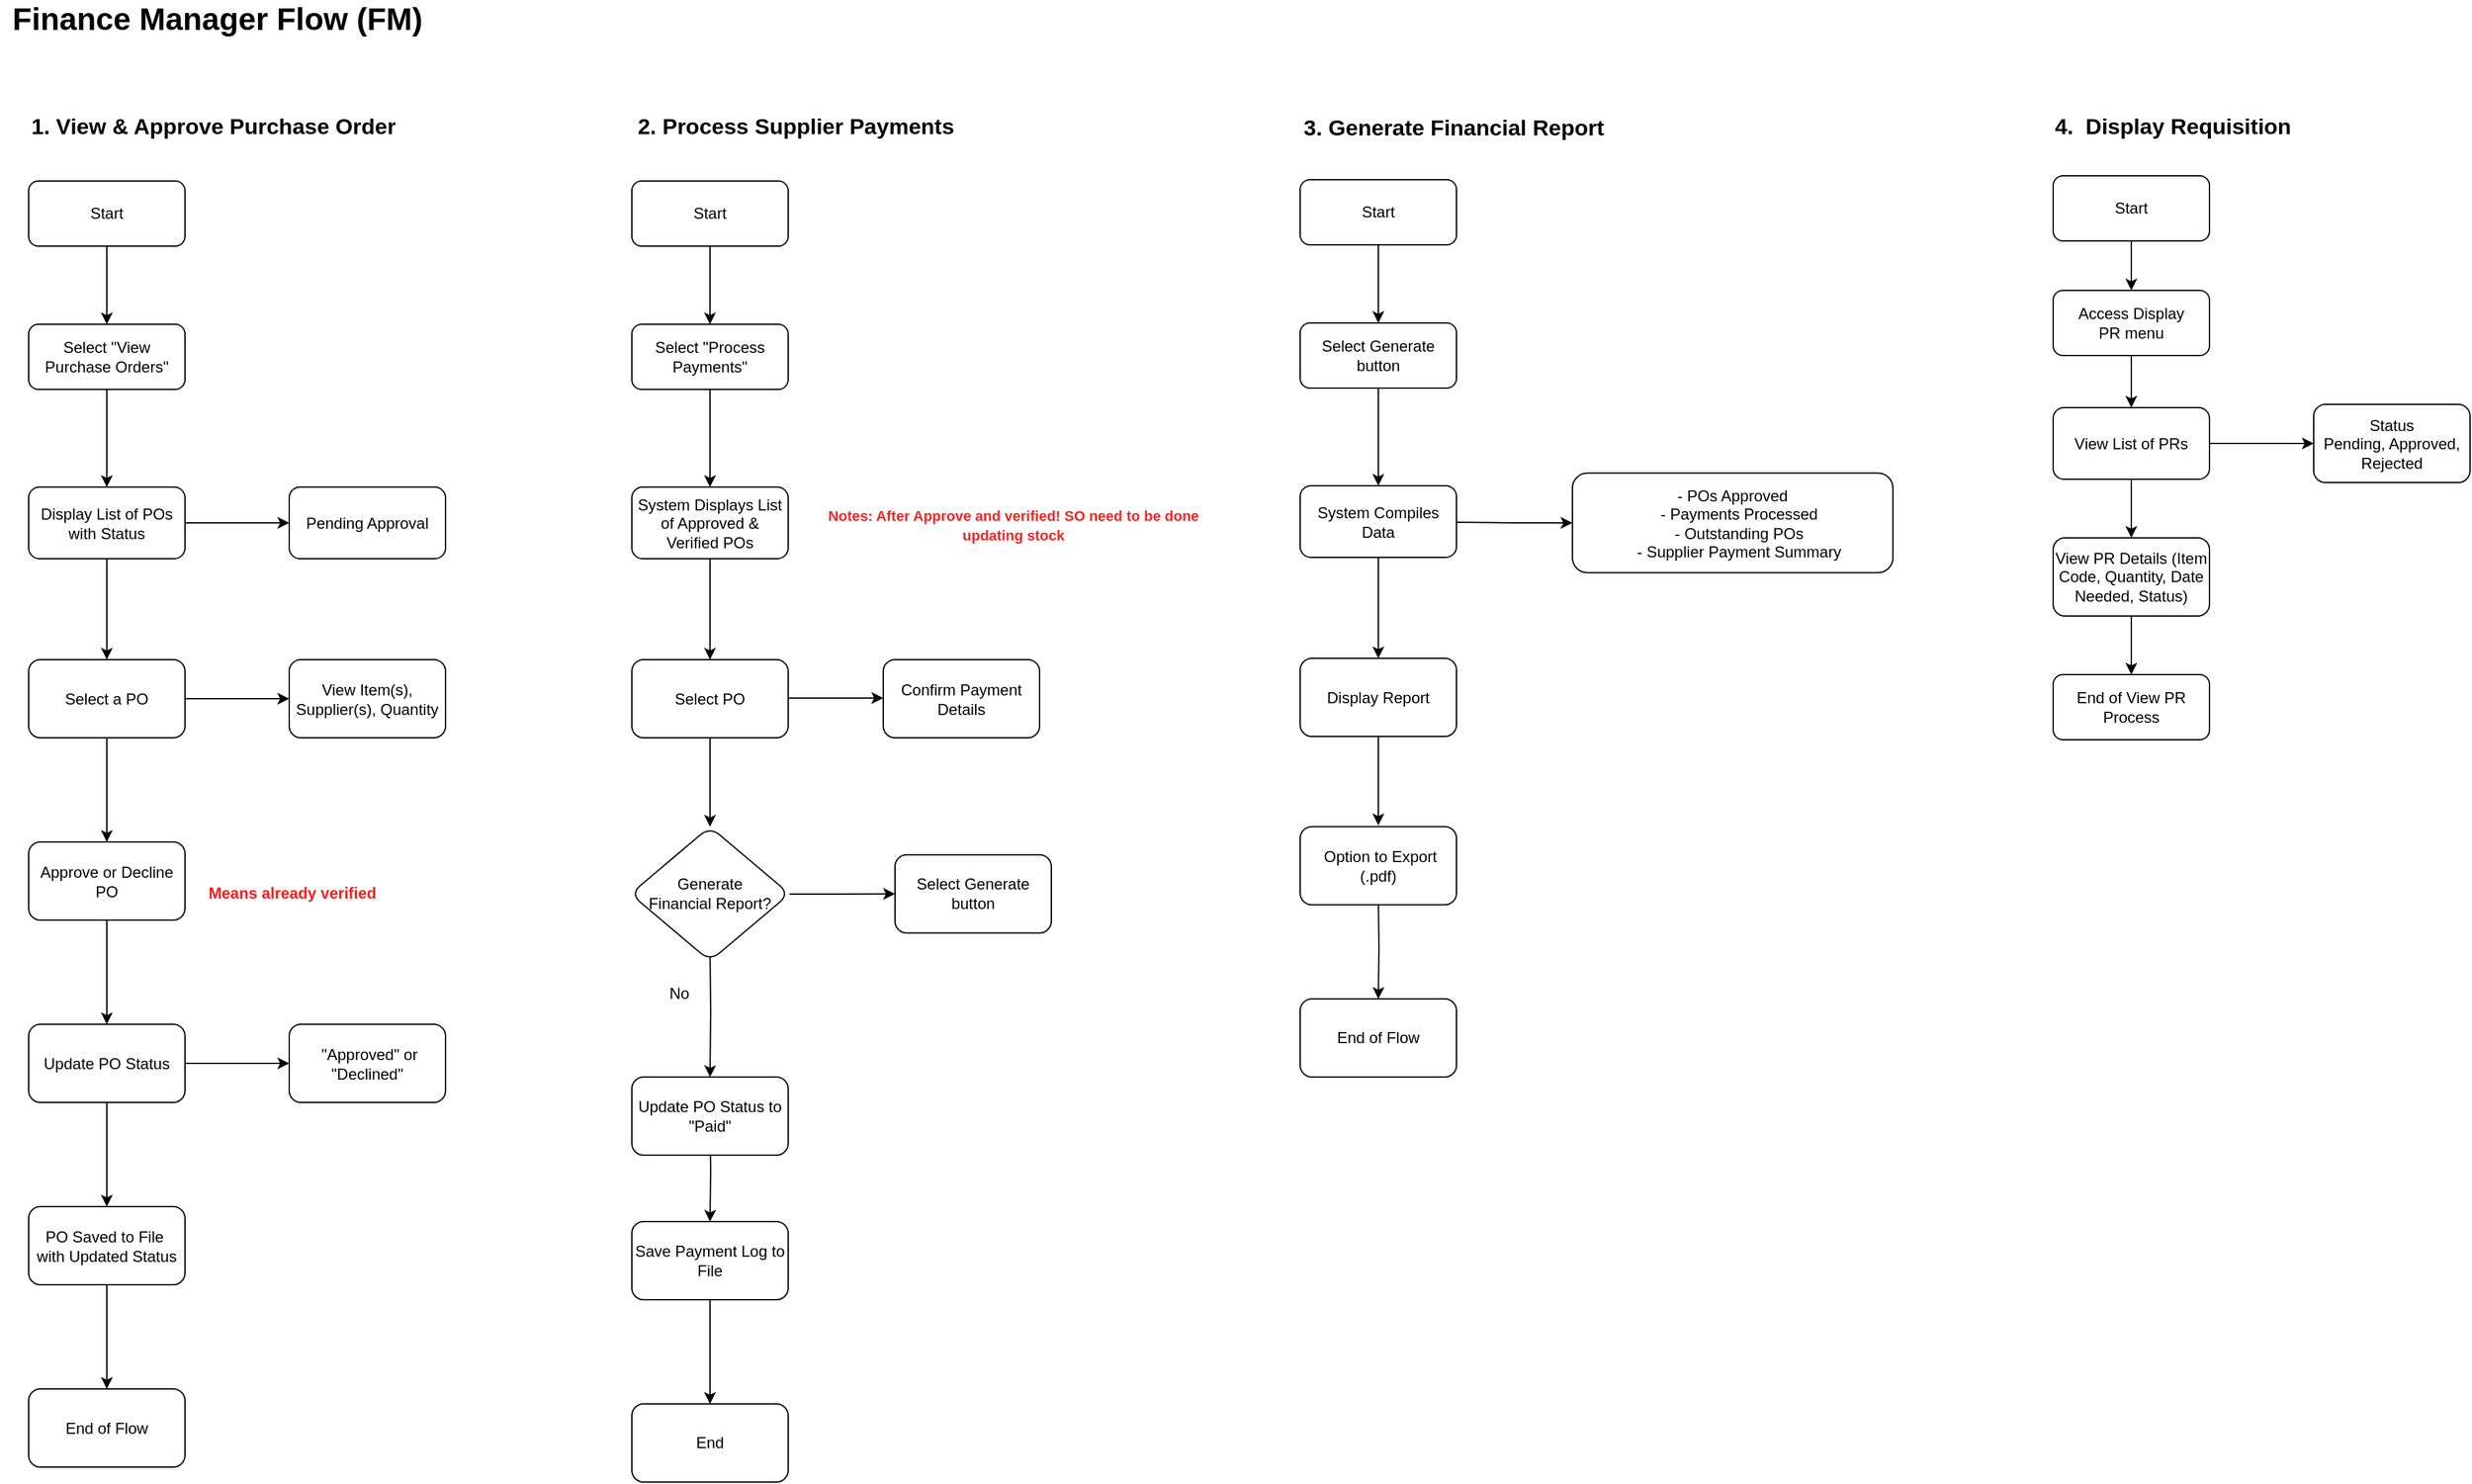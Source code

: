 <mxfile version="26.2.13">
  <diagram id="C5RBs43oDa-KdzZeNtuy" name="Page-1">
    <mxGraphModel dx="2320" dy="1249" grid="1" gridSize="10" guides="1" tooltips="1" connect="1" arrows="1" fold="1" page="1" pageScale="1" pageWidth="827" pageHeight="1169" math="0" shadow="0">
      <root>
        <mxCell id="WIyWlLk6GJQsqaUBKTNV-0" />
        <mxCell id="WIyWlLk6GJQsqaUBKTNV-1" parent="WIyWlLk6GJQsqaUBKTNV-0" />
        <mxCell id="jjTm92XMzpjh0tlSSGX0-0" value="Finance Manager Flow (FM)" style="text;html=1;align=center;verticalAlign=middle;whiteSpace=wrap;rounded=0;fontSize=24;fontStyle=1" parent="WIyWlLk6GJQsqaUBKTNV-1" vertex="1">
          <mxGeometry x="36" y="51" width="334" height="30" as="geometry" />
        </mxCell>
        <mxCell id="jjTm92XMzpjh0tlSSGX0-1" value="1. View &amp;amp; Approve Purchase Order" style="text;html=1;align=center;verticalAlign=middle;whiteSpace=wrap;rounded=0;fontSize=17;fontStyle=1" parent="WIyWlLk6GJQsqaUBKTNV-1" vertex="1">
          <mxGeometry x="50" y="134" width="300" height="30" as="geometry" />
        </mxCell>
        <mxCell id="jjTm92XMzpjh0tlSSGX0-2" value="" style="edgeStyle=orthogonalEdgeStyle;rounded=0;orthogonalLoop=1;jettySize=auto;html=1;" parent="WIyWlLk6GJQsqaUBKTNV-1" source="jjTm92XMzpjh0tlSSGX0-3" target="jjTm92XMzpjh0tlSSGX0-5" edge="1">
          <mxGeometry relative="1" as="geometry" />
        </mxCell>
        <mxCell id="jjTm92XMzpjh0tlSSGX0-3" value="Start" style="rounded=1;whiteSpace=wrap;html=1;" parent="WIyWlLk6GJQsqaUBKTNV-1" vertex="1">
          <mxGeometry x="58" y="190" width="120" height="50" as="geometry" />
        </mxCell>
        <mxCell id="jjTm92XMzpjh0tlSSGX0-4" value="" style="edgeStyle=orthogonalEdgeStyle;rounded=0;orthogonalLoop=1;jettySize=auto;html=1;" parent="WIyWlLk6GJQsqaUBKTNV-1" source="jjTm92XMzpjh0tlSSGX0-5" target="jjTm92XMzpjh0tlSSGX0-8" edge="1">
          <mxGeometry relative="1" as="geometry" />
        </mxCell>
        <mxCell id="jjTm92XMzpjh0tlSSGX0-5" value="Select &quot;View Purchase Orders&quot;" style="whiteSpace=wrap;html=1;rounded=1;" parent="WIyWlLk6GJQsqaUBKTNV-1" vertex="1">
          <mxGeometry x="58" y="300" width="120" height="50" as="geometry" />
        </mxCell>
        <mxCell id="jjTm92XMzpjh0tlSSGX0-6" value="" style="edgeStyle=orthogonalEdgeStyle;rounded=0;orthogonalLoop=1;jettySize=auto;html=1;" parent="WIyWlLk6GJQsqaUBKTNV-1" source="jjTm92XMzpjh0tlSSGX0-8" target="jjTm92XMzpjh0tlSSGX0-9" edge="1">
          <mxGeometry relative="1" as="geometry" />
        </mxCell>
        <mxCell id="jjTm92XMzpjh0tlSSGX0-50" value="" style="edgeStyle=orthogonalEdgeStyle;rounded=0;orthogonalLoop=1;jettySize=auto;html=1;" parent="WIyWlLk6GJQsqaUBKTNV-1" source="jjTm92XMzpjh0tlSSGX0-8" target="jjTm92XMzpjh0tlSSGX0-49" edge="1">
          <mxGeometry relative="1" as="geometry" />
        </mxCell>
        <mxCell id="jjTm92XMzpjh0tlSSGX0-8" value="Display List of POs with Status" style="whiteSpace=wrap;html=1;rounded=1;" parent="WIyWlLk6GJQsqaUBKTNV-1" vertex="1">
          <mxGeometry x="58" y="425" width="120" height="55" as="geometry" />
        </mxCell>
        <mxCell id="jjTm92XMzpjh0tlSSGX0-9" value="Pending Approval" style="whiteSpace=wrap;html=1;rounded=1;" parent="WIyWlLk6GJQsqaUBKTNV-1" vertex="1">
          <mxGeometry x="258" y="425" width="120" height="55" as="geometry" />
        </mxCell>
        <mxCell id="jjTm92XMzpjh0tlSSGX0-25" value="4.&amp;nbsp; Display Requisition" style="text;html=1;align=center;verticalAlign=middle;whiteSpace=wrap;rounded=0;fontSize=17;fontStyle=1" parent="WIyWlLk6GJQsqaUBKTNV-1" vertex="1">
          <mxGeometry x="1549" y="134" width="310" height="30" as="geometry" />
        </mxCell>
        <mxCell id="jjTm92XMzpjh0tlSSGX0-26" value="" style="edgeStyle=orthogonalEdgeStyle;rounded=0;orthogonalLoop=1;jettySize=auto;html=1;" parent="WIyWlLk6GJQsqaUBKTNV-1" source="jjTm92XMzpjh0tlSSGX0-27" target="jjTm92XMzpjh0tlSSGX0-29" edge="1">
          <mxGeometry relative="1" as="geometry" />
        </mxCell>
        <mxCell id="jjTm92XMzpjh0tlSSGX0-27" value="Start" style="rounded=1;whiteSpace=wrap;html=1;" parent="WIyWlLk6GJQsqaUBKTNV-1" vertex="1">
          <mxGeometry x="1612" y="186" width="120" height="50" as="geometry" />
        </mxCell>
        <mxCell id="jjTm92XMzpjh0tlSSGX0-28" value="" style="edgeStyle=orthogonalEdgeStyle;rounded=0;orthogonalLoop=1;jettySize=auto;html=1;" parent="WIyWlLk6GJQsqaUBKTNV-1" source="jjTm92XMzpjh0tlSSGX0-29" target="jjTm92XMzpjh0tlSSGX0-32" edge="1">
          <mxGeometry relative="1" as="geometry" />
        </mxCell>
        <mxCell id="jjTm92XMzpjh0tlSSGX0-29" value="Access Display PR&lt;span style=&quot;background-color: transparent;&quot;&gt;&amp;nbsp;m&lt;/span&gt;&lt;span style=&quot;background-color: transparent;&quot;&gt;enu&lt;/span&gt;" style="whiteSpace=wrap;html=1;rounded=1;" parent="WIyWlLk6GJQsqaUBKTNV-1" vertex="1">
          <mxGeometry x="1612" y="274" width="120" height="50" as="geometry" />
        </mxCell>
        <mxCell id="jjTm92XMzpjh0tlSSGX0-30" value="" style="edgeStyle=orthogonalEdgeStyle;rounded=0;orthogonalLoop=1;jettySize=auto;html=1;" parent="WIyWlLk6GJQsqaUBKTNV-1" source="jjTm92XMzpjh0tlSSGX0-32" target="jjTm92XMzpjh0tlSSGX0-34" edge="1">
          <mxGeometry relative="1" as="geometry" />
        </mxCell>
        <mxCell id="jjTm92XMzpjh0tlSSGX0-31" value="" style="edgeStyle=orthogonalEdgeStyle;rounded=0;orthogonalLoop=1;jettySize=auto;html=1;" parent="WIyWlLk6GJQsqaUBKTNV-1" source="jjTm92XMzpjh0tlSSGX0-32" target="jjTm92XMzpjh0tlSSGX0-36" edge="1">
          <mxGeometry relative="1" as="geometry" />
        </mxCell>
        <mxCell id="jjTm92XMzpjh0tlSSGX0-32" value="View List of PRs" style="whiteSpace=wrap;html=1;rounded=1;" parent="WIyWlLk6GJQsqaUBKTNV-1" vertex="1">
          <mxGeometry x="1612" y="364" width="120" height="55" as="geometry" />
        </mxCell>
        <mxCell id="jjTm92XMzpjh0tlSSGX0-33" value="" style="edgeStyle=orthogonalEdgeStyle;rounded=0;orthogonalLoop=1;jettySize=auto;html=1;" parent="WIyWlLk6GJQsqaUBKTNV-1" source="jjTm92XMzpjh0tlSSGX0-34" target="jjTm92XMzpjh0tlSSGX0-35" edge="1">
          <mxGeometry relative="1" as="geometry" />
        </mxCell>
        <mxCell id="jjTm92XMzpjh0tlSSGX0-34" value="View PR Details (Item Code, Quantity, Date Needed, Status)" style="whiteSpace=wrap;html=1;rounded=1;" parent="WIyWlLk6GJQsqaUBKTNV-1" vertex="1">
          <mxGeometry x="1612" y="464" width="120" height="60" as="geometry" />
        </mxCell>
        <mxCell id="jjTm92XMzpjh0tlSSGX0-35" value="End of View PR Process" style="whiteSpace=wrap;html=1;rounded=1;" parent="WIyWlLk6GJQsqaUBKTNV-1" vertex="1">
          <mxGeometry x="1612" y="569" width="120" height="50" as="geometry" />
        </mxCell>
        <mxCell id="jjTm92XMzpjh0tlSSGX0-36" value="Status&lt;div&gt;Pending, Approved, Rejected&lt;br&gt;&lt;/div&gt;" style="whiteSpace=wrap;html=1;rounded=1;" parent="WIyWlLk6GJQsqaUBKTNV-1" vertex="1">
          <mxGeometry x="1812" y="361.5" width="120" height="60" as="geometry" />
        </mxCell>
        <mxCell id="jjTm92XMzpjh0tlSSGX0-52" value="" style="edgeStyle=orthogonalEdgeStyle;rounded=0;orthogonalLoop=1;jettySize=auto;html=1;" parent="WIyWlLk6GJQsqaUBKTNV-1" source="jjTm92XMzpjh0tlSSGX0-49" target="jjTm92XMzpjh0tlSSGX0-51" edge="1">
          <mxGeometry relative="1" as="geometry" />
        </mxCell>
        <mxCell id="jjTm92XMzpjh0tlSSGX0-54" value="" style="edgeStyle=orthogonalEdgeStyle;rounded=0;orthogonalLoop=1;jettySize=auto;html=1;" parent="WIyWlLk6GJQsqaUBKTNV-1" source="jjTm92XMzpjh0tlSSGX0-49" target="jjTm92XMzpjh0tlSSGX0-53" edge="1">
          <mxGeometry relative="1" as="geometry" />
        </mxCell>
        <mxCell id="jjTm92XMzpjh0tlSSGX0-49" value="Select a PO" style="whiteSpace=wrap;html=1;rounded=1;" parent="WIyWlLk6GJQsqaUBKTNV-1" vertex="1">
          <mxGeometry x="58" y="557.5" width="120" height="60" as="geometry" />
        </mxCell>
        <mxCell id="jjTm92XMzpjh0tlSSGX0-51" value="View Item(s), Supplier(s), Quantity" style="whiteSpace=wrap;html=1;rounded=1;" parent="WIyWlLk6GJQsqaUBKTNV-1" vertex="1">
          <mxGeometry x="258" y="557.5" width="120" height="60" as="geometry" />
        </mxCell>
        <mxCell id="jjTm92XMzpjh0tlSSGX0-56" value="" style="edgeStyle=orthogonalEdgeStyle;rounded=0;orthogonalLoop=1;jettySize=auto;html=1;" parent="WIyWlLk6GJQsqaUBKTNV-1" source="jjTm92XMzpjh0tlSSGX0-53" target="jjTm92XMzpjh0tlSSGX0-55" edge="1">
          <mxGeometry relative="1" as="geometry" />
        </mxCell>
        <mxCell id="jjTm92XMzpjh0tlSSGX0-53" value="Approve or Decline PO" style="whiteSpace=wrap;html=1;rounded=1;" parent="WIyWlLk6GJQsqaUBKTNV-1" vertex="1">
          <mxGeometry x="58" y="697.5" width="120" height="60" as="geometry" />
        </mxCell>
        <mxCell id="jjTm92XMzpjh0tlSSGX0-58" value="" style="edgeStyle=orthogonalEdgeStyle;rounded=0;orthogonalLoop=1;jettySize=auto;html=1;" parent="WIyWlLk6GJQsqaUBKTNV-1" source="jjTm92XMzpjh0tlSSGX0-55" target="jjTm92XMzpjh0tlSSGX0-57" edge="1">
          <mxGeometry relative="1" as="geometry" />
        </mxCell>
        <mxCell id="jjTm92XMzpjh0tlSSGX0-60" value="" style="edgeStyle=orthogonalEdgeStyle;rounded=0;orthogonalLoop=1;jettySize=auto;html=1;" parent="WIyWlLk6GJQsqaUBKTNV-1" source="jjTm92XMzpjh0tlSSGX0-55" target="jjTm92XMzpjh0tlSSGX0-59" edge="1">
          <mxGeometry relative="1" as="geometry" />
        </mxCell>
        <mxCell id="jjTm92XMzpjh0tlSSGX0-55" value="Update PO Status" style="whiteSpace=wrap;html=1;rounded=1;" parent="WIyWlLk6GJQsqaUBKTNV-1" vertex="1">
          <mxGeometry x="58" y="837.5" width="120" height="60" as="geometry" />
        </mxCell>
        <mxCell id="jjTm92XMzpjh0tlSSGX0-57" value="&amp;nbsp;&quot;Approved&quot; or &quot;Declined&quot;" style="whiteSpace=wrap;html=1;rounded=1;" parent="WIyWlLk6GJQsqaUBKTNV-1" vertex="1">
          <mxGeometry x="258" y="837.5" width="120" height="60" as="geometry" />
        </mxCell>
        <mxCell id="jjTm92XMzpjh0tlSSGX0-62" value="" style="edgeStyle=orthogonalEdgeStyle;rounded=0;orthogonalLoop=1;jettySize=auto;html=1;" parent="WIyWlLk6GJQsqaUBKTNV-1" source="jjTm92XMzpjh0tlSSGX0-59" target="jjTm92XMzpjh0tlSSGX0-61" edge="1">
          <mxGeometry relative="1" as="geometry" />
        </mxCell>
        <mxCell id="jjTm92XMzpjh0tlSSGX0-59" value="PO Saved to File&amp;nbsp;&lt;div&gt;with Updated Status&lt;/div&gt;" style="whiteSpace=wrap;html=1;rounded=1;" parent="WIyWlLk6GJQsqaUBKTNV-1" vertex="1">
          <mxGeometry x="58" y="977.5" width="120" height="60" as="geometry" />
        </mxCell>
        <mxCell id="jjTm92XMzpjh0tlSSGX0-61" value="End of Flow" style="whiteSpace=wrap;html=1;rounded=1;" parent="WIyWlLk6GJQsqaUBKTNV-1" vertex="1">
          <mxGeometry x="58" y="1117.5" width="120" height="60" as="geometry" />
        </mxCell>
        <mxCell id="jjTm92XMzpjh0tlSSGX0-97" value="2. Process Supplier Payments" style="text;html=1;align=center;verticalAlign=middle;whiteSpace=wrap;rounded=0;fontSize=17;fontStyle=1" parent="WIyWlLk6GJQsqaUBKTNV-1" vertex="1">
          <mxGeometry x="460" y="134" width="374" height="30" as="geometry" />
        </mxCell>
        <mxCell id="jjTm92XMzpjh0tlSSGX0-98" value="" style="edgeStyle=orthogonalEdgeStyle;rounded=0;orthogonalLoop=1;jettySize=auto;html=1;" parent="WIyWlLk6GJQsqaUBKTNV-1" source="jjTm92XMzpjh0tlSSGX0-99" target="jjTm92XMzpjh0tlSSGX0-101" edge="1">
          <mxGeometry relative="1" as="geometry" />
        </mxCell>
        <mxCell id="jjTm92XMzpjh0tlSSGX0-99" value="Start" style="rounded=1;whiteSpace=wrap;html=1;" parent="WIyWlLk6GJQsqaUBKTNV-1" vertex="1">
          <mxGeometry x="521" y="190" width="120" height="50" as="geometry" />
        </mxCell>
        <mxCell id="jjTm92XMzpjh0tlSSGX0-100" value="" style="edgeStyle=orthogonalEdgeStyle;rounded=0;orthogonalLoop=1;jettySize=auto;html=1;" parent="WIyWlLk6GJQsqaUBKTNV-1" source="jjTm92XMzpjh0tlSSGX0-101" target="jjTm92XMzpjh0tlSSGX0-103" edge="1">
          <mxGeometry relative="1" as="geometry" />
        </mxCell>
        <mxCell id="jjTm92XMzpjh0tlSSGX0-101" value="Select &quot;Process Payments&quot;" style="whiteSpace=wrap;html=1;rounded=1;" parent="WIyWlLk6GJQsqaUBKTNV-1" vertex="1">
          <mxGeometry x="521" y="300" width="120" height="50" as="geometry" />
        </mxCell>
        <mxCell id="jjTm92XMzpjh0tlSSGX0-102" value="" style="edgeStyle=orthogonalEdgeStyle;rounded=0;orthogonalLoop=1;jettySize=auto;html=1;" parent="WIyWlLk6GJQsqaUBKTNV-1" source="jjTm92XMzpjh0tlSSGX0-103" target="jjTm92XMzpjh0tlSSGX0-105" edge="1">
          <mxGeometry relative="1" as="geometry" />
        </mxCell>
        <mxCell id="jjTm92XMzpjh0tlSSGX0-103" value="System Displays List of Approved &amp;amp; Verified POs" style="whiteSpace=wrap;html=1;rounded=1;" parent="WIyWlLk6GJQsqaUBKTNV-1" vertex="1">
          <mxGeometry x="521" y="425" width="120" height="55" as="geometry" />
        </mxCell>
        <mxCell id="jjTm92XMzpjh0tlSSGX0-121" value="" style="edgeStyle=orthogonalEdgeStyle;rounded=0;orthogonalLoop=1;jettySize=auto;html=1;" parent="WIyWlLk6GJQsqaUBKTNV-1" source="jjTm92XMzpjh0tlSSGX0-105" target="jjTm92XMzpjh0tlSSGX0-120" edge="1">
          <mxGeometry relative="1" as="geometry" />
        </mxCell>
        <mxCell id="jjTm92XMzpjh0tlSSGX0-105" value="Select PO" style="whiteSpace=wrap;html=1;rounded=1;" parent="WIyWlLk6GJQsqaUBKTNV-1" vertex="1">
          <mxGeometry x="521" y="557.5" width="120" height="60" as="geometry" />
        </mxCell>
        <mxCell id="jjTm92XMzpjh0tlSSGX0-106" value="" style="edgeStyle=orthogonalEdgeStyle;rounded=0;orthogonalLoop=1;jettySize=auto;html=1;" parent="WIyWlLk6GJQsqaUBKTNV-1" target="jjTm92XMzpjh0tlSSGX0-107" edge="1">
          <mxGeometry relative="1" as="geometry">
            <mxPoint x="581" y="909" as="sourcePoint" />
          </mxGeometry>
        </mxCell>
        <mxCell id="jjTm92XMzpjh0tlSSGX0-125" value="" style="edgeStyle=orthogonalEdgeStyle;rounded=0;orthogonalLoop=1;jettySize=auto;html=1;" parent="WIyWlLk6GJQsqaUBKTNV-1" source="jjTm92XMzpjh0tlSSGX0-107" target="jjTm92XMzpjh0tlSSGX0-124" edge="1">
          <mxGeometry relative="1" as="geometry" />
        </mxCell>
        <mxCell id="jjTm92XMzpjh0tlSSGX0-107" value="Save Payment Log to File" style="whiteSpace=wrap;html=1;rounded=1;" parent="WIyWlLk6GJQsqaUBKTNV-1" vertex="1">
          <mxGeometry x="521" y="989" width="120" height="60" as="geometry" />
        </mxCell>
        <mxCell id="jjTm92XMzpjh0tlSSGX0-108" value="&lt;b&gt;&lt;font style=&quot;font-size: 11px; color: rgb(255, 34, 34);&quot;&gt;Notes: After Approve and verified! SO need to be done updating stock&lt;/font&gt;&lt;/b&gt;" style="text;html=1;align=center;verticalAlign=middle;whiteSpace=wrap;rounded=0;" parent="WIyWlLk6GJQsqaUBKTNV-1" vertex="1">
          <mxGeometry x="649" y="439" width="330" height="30" as="geometry" />
        </mxCell>
        <mxCell id="jjTm92XMzpjh0tlSSGX0-110" value="" style="edgeStyle=orthogonalEdgeStyle;rounded=0;orthogonalLoop=1;jettySize=auto;html=1;" parent="WIyWlLk6GJQsqaUBKTNV-1" target="jjTm92XMzpjh0tlSSGX0-113" edge="1">
          <mxGeometry relative="1" as="geometry">
            <mxPoint x="581" y="777.25" as="sourcePoint" />
          </mxGeometry>
        </mxCell>
        <mxCell id="jjTm92XMzpjh0tlSSGX0-113" value="Update PO Status to &quot;Paid&quot;" style="whiteSpace=wrap;html=1;rounded=1;" parent="WIyWlLk6GJQsqaUBKTNV-1" vertex="1">
          <mxGeometry x="521" y="878" width="120" height="60" as="geometry" />
        </mxCell>
        <mxCell id="jjTm92XMzpjh0tlSSGX0-115" value="No" style="text;html=1;align=center;verticalAlign=middle;resizable=0;points=[];autosize=1;strokeColor=none;fillColor=none;" parent="WIyWlLk6GJQsqaUBKTNV-1" vertex="1">
          <mxGeometry x="537" y="799" width="40" height="30" as="geometry" />
        </mxCell>
        <mxCell id="jjTm92XMzpjh0tlSSGX0-116" value="" style="edgeStyle=orthogonalEdgeStyle;rounded=0;orthogonalLoop=1;jettySize=auto;html=1;" parent="WIyWlLk6GJQsqaUBKTNV-1" target="jjTm92XMzpjh0tlSSGX0-117" edge="1">
          <mxGeometry relative="1" as="geometry">
            <mxPoint x="641" y="587" as="sourcePoint" />
          </mxGeometry>
        </mxCell>
        <mxCell id="jjTm92XMzpjh0tlSSGX0-117" value="Confirm Payment&lt;div&gt;Details&lt;/div&gt;" style="whiteSpace=wrap;html=1;rounded=1;" parent="WIyWlLk6GJQsqaUBKTNV-1" vertex="1">
          <mxGeometry x="714" y="557.5" width="120" height="60" as="geometry" />
        </mxCell>
        <mxCell id="jjTm92XMzpjh0tlSSGX0-123" value="" style="edgeStyle=orthogonalEdgeStyle;rounded=0;orthogonalLoop=1;jettySize=auto;html=1;" parent="WIyWlLk6GJQsqaUBKTNV-1" source="jjTm92XMzpjh0tlSSGX0-120" target="jjTm92XMzpjh0tlSSGX0-122" edge="1">
          <mxGeometry relative="1" as="geometry" />
        </mxCell>
        <mxCell id="jjTm92XMzpjh0tlSSGX0-120" value="Generate&lt;div&gt;Financial Report?&lt;/div&gt;" style="rhombus;whiteSpace=wrap;html=1;rounded=1;" parent="WIyWlLk6GJQsqaUBKTNV-1" vertex="1">
          <mxGeometry x="520" y="685.75" width="122" height="103.25" as="geometry" />
        </mxCell>
        <mxCell id="jjTm92XMzpjh0tlSSGX0-122" value="Select Generate button" style="whiteSpace=wrap;html=1;rounded=1;" parent="WIyWlLk6GJQsqaUBKTNV-1" vertex="1">
          <mxGeometry x="723" y="707.375" width="120" height="60" as="geometry" />
        </mxCell>
        <mxCell id="jjTm92XMzpjh0tlSSGX0-124" value="End" style="whiteSpace=wrap;html=1;rounded=1;" parent="WIyWlLk6GJQsqaUBKTNV-1" vertex="1">
          <mxGeometry x="521" y="1129" width="120" height="60" as="geometry" />
        </mxCell>
        <mxCell id="jjTm92XMzpjh0tlSSGX0-126" value="" style="edgeStyle=orthogonalEdgeStyle;rounded=0;orthogonalLoop=1;jettySize=auto;html=1;" parent="WIyWlLk6GJQsqaUBKTNV-1" source="jjTm92XMzpjh0tlSSGX0-127" target="jjTm92XMzpjh0tlSSGX0-129" edge="1">
          <mxGeometry relative="1" as="geometry" />
        </mxCell>
        <mxCell id="jjTm92XMzpjh0tlSSGX0-127" value="Start" style="rounded=1;whiteSpace=wrap;html=1;" parent="WIyWlLk6GJQsqaUBKTNV-1" vertex="1">
          <mxGeometry x="1034" y="189" width="120" height="50" as="geometry" />
        </mxCell>
        <mxCell id="jjTm92XMzpjh0tlSSGX0-128" value="" style="edgeStyle=orthogonalEdgeStyle;rounded=0;orthogonalLoop=1;jettySize=auto;html=1;" parent="WIyWlLk6GJQsqaUBKTNV-1" source="jjTm92XMzpjh0tlSSGX0-129" target="jjTm92XMzpjh0tlSSGX0-131" edge="1">
          <mxGeometry relative="1" as="geometry" />
        </mxCell>
        <mxCell id="jjTm92XMzpjh0tlSSGX0-129" value="Select Generate button" style="whiteSpace=wrap;html=1;rounded=1;" parent="WIyWlLk6GJQsqaUBKTNV-1" vertex="1">
          <mxGeometry x="1034" y="299" width="120" height="50" as="geometry" />
        </mxCell>
        <mxCell id="jjTm92XMzpjh0tlSSGX0-130" value="" style="edgeStyle=orthogonalEdgeStyle;rounded=0;orthogonalLoop=1;jettySize=auto;html=1;" parent="WIyWlLk6GJQsqaUBKTNV-1" source="jjTm92XMzpjh0tlSSGX0-131" target="jjTm92XMzpjh0tlSSGX0-133" edge="1">
          <mxGeometry relative="1" as="geometry" />
        </mxCell>
        <mxCell id="jjTm92XMzpjh0tlSSGX0-131" value="System Compiles Data" style="whiteSpace=wrap;html=1;rounded=1;" parent="WIyWlLk6GJQsqaUBKTNV-1" vertex="1">
          <mxGeometry x="1034" y="424" width="120" height="55" as="geometry" />
        </mxCell>
        <mxCell id="jjTm92XMzpjh0tlSSGX0-132" value="" style="edgeStyle=orthogonalEdgeStyle;rounded=0;orthogonalLoop=1;jettySize=auto;html=1;" parent="WIyWlLk6GJQsqaUBKTNV-1" source="jjTm92XMzpjh0tlSSGX0-133" edge="1">
          <mxGeometry relative="1" as="geometry">
            <mxPoint x="1094" y="684.75" as="targetPoint" />
          </mxGeometry>
        </mxCell>
        <mxCell id="jjTm92XMzpjh0tlSSGX0-133" value="Display Report" style="whiteSpace=wrap;html=1;rounded=1;" parent="WIyWlLk6GJQsqaUBKTNV-1" vertex="1">
          <mxGeometry x="1034" y="556.5" width="120" height="60" as="geometry" />
        </mxCell>
        <mxCell id="jjTm92XMzpjh0tlSSGX0-135" value="" style="edgeStyle=orthogonalEdgeStyle;rounded=0;orthogonalLoop=1;jettySize=auto;html=1;" parent="WIyWlLk6GJQsqaUBKTNV-1" target="jjTm92XMzpjh0tlSSGX0-146" edge="1">
          <mxGeometry relative="1" as="geometry">
            <mxPoint x="1094" y="738" as="sourcePoint" />
          </mxGeometry>
        </mxCell>
        <mxCell id="jjTm92XMzpjh0tlSSGX0-139" value="&amp;nbsp;Option to Export (.pdf)" style="whiteSpace=wrap;html=1;rounded=1;" parent="WIyWlLk6GJQsqaUBKTNV-1" vertex="1">
          <mxGeometry x="1034" y="685.75" width="120" height="60" as="geometry" />
        </mxCell>
        <mxCell id="jjTm92XMzpjh0tlSSGX0-141" value="" style="edgeStyle=orthogonalEdgeStyle;rounded=0;orthogonalLoop=1;jettySize=auto;html=1;" parent="WIyWlLk6GJQsqaUBKTNV-1" edge="1">
          <mxGeometry relative="1" as="geometry">
            <mxPoint x="1154" y="452" as="sourcePoint" />
            <mxPoint x="1243" y="452.564" as="targetPoint" />
          </mxGeometry>
        </mxCell>
        <mxCell id="jjTm92XMzpjh0tlSSGX0-142" value="&lt;div&gt;- POs Approved&lt;/div&gt;&lt;div&gt;&amp;nbsp; &amp;nbsp;- Payments Processed&lt;/div&gt;&lt;div&gt;&amp;nbsp; &amp;nbsp;- Outstanding POs&lt;/div&gt;&lt;div&gt;&amp;nbsp; &amp;nbsp;- Supplier Payment Summary&lt;/div&gt;" style="whiteSpace=wrap;html=1;rounded=1;" parent="WIyWlLk6GJQsqaUBKTNV-1" vertex="1">
          <mxGeometry x="1243" y="414.25" width="246" height="76.5" as="geometry" />
        </mxCell>
        <mxCell id="jjTm92XMzpjh0tlSSGX0-146" value="End of Flow" style="whiteSpace=wrap;html=1;rounded=1;" parent="WIyWlLk6GJQsqaUBKTNV-1" vertex="1">
          <mxGeometry x="1034" y="818" width="120" height="60" as="geometry" />
        </mxCell>
        <mxCell id="jjTm92XMzpjh0tlSSGX0-147" value="3. Generate Financial Report" style="text;html=1;align=center;verticalAlign=middle;whiteSpace=wrap;rounded=0;fontSize=17;fontStyle=1" parent="WIyWlLk6GJQsqaUBKTNV-1" vertex="1">
          <mxGeometry x="965" y="135" width="374" height="30" as="geometry" />
        </mxCell>
        <mxCell id="0BEaSYS6kjwo_LtRTU9J-0" value="&lt;font style=&quot;color: rgb(255, 26, 26);&quot;&gt;Means already verified&lt;/font&gt;" style="text;html=1;align=center;verticalAlign=middle;resizable=0;points=[];autosize=1;strokeColor=none;fillColor=none;fontStyle=1" vertex="1" parent="WIyWlLk6GJQsqaUBKTNV-1">
          <mxGeometry x="190" y="722.37" width="140" height="30" as="geometry" />
        </mxCell>
      </root>
    </mxGraphModel>
  </diagram>
</mxfile>
